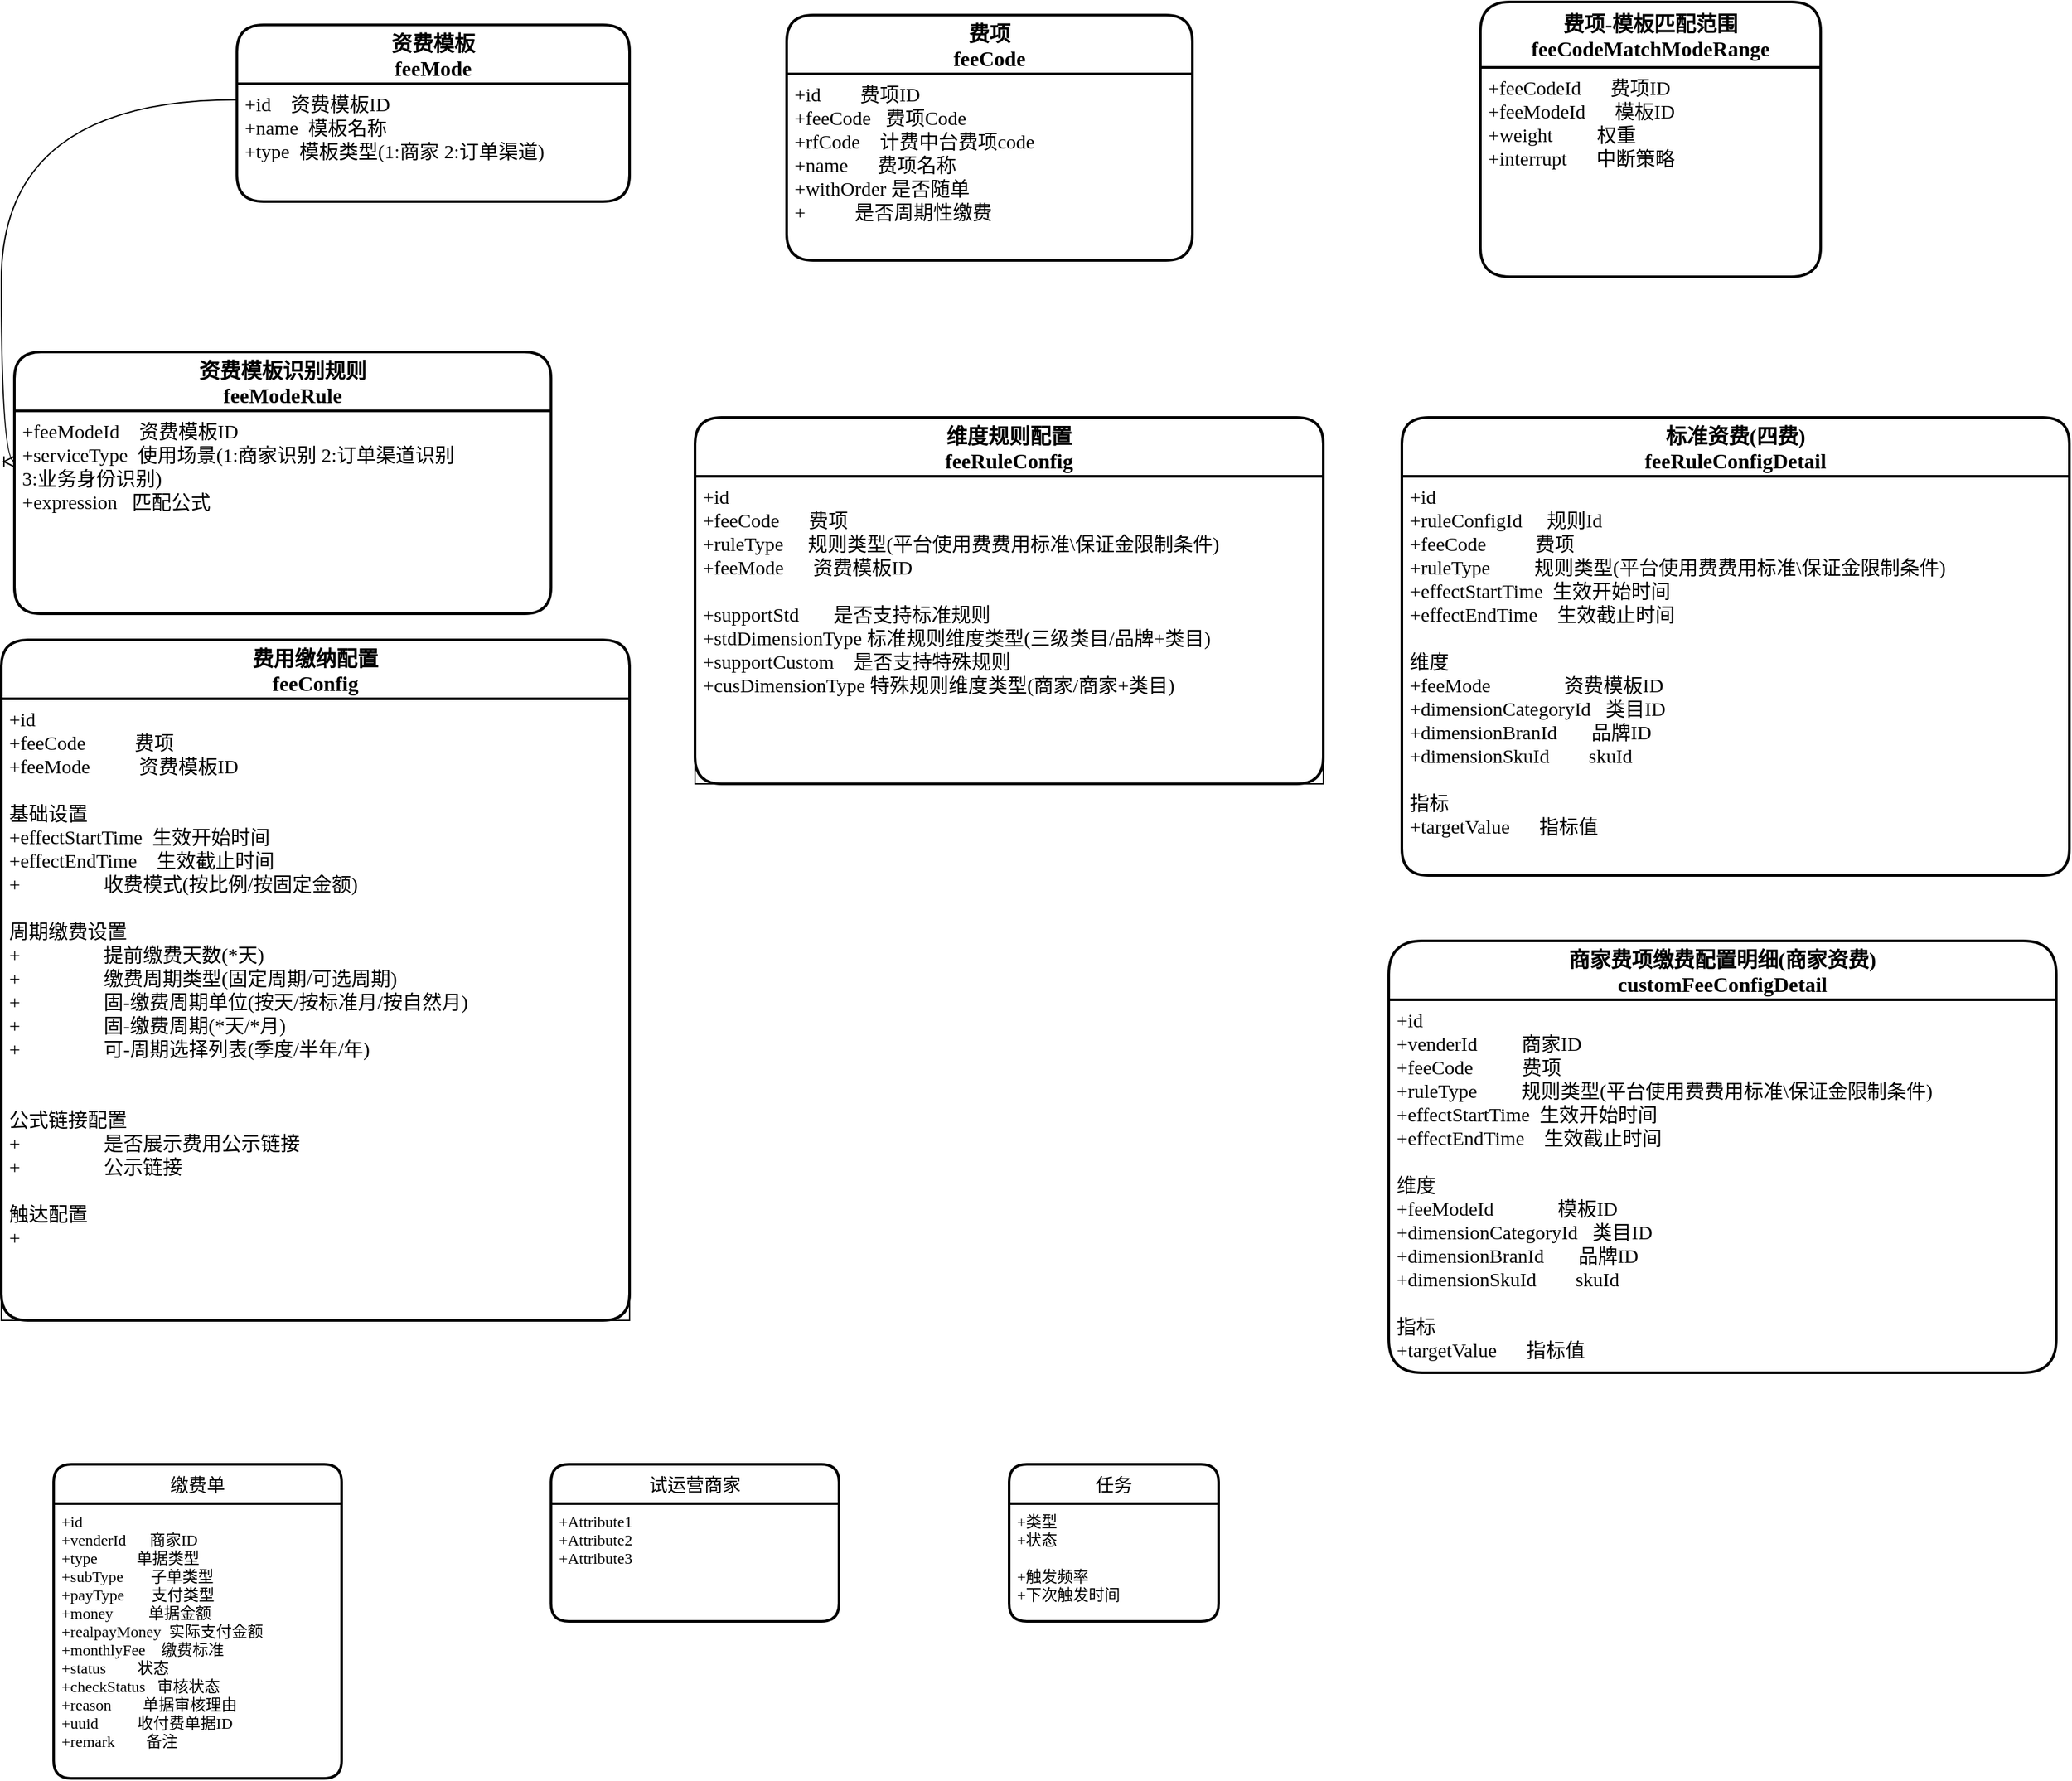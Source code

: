 <mxfile version="20.3.7" type="github">
  <diagram id="R2lEEEUBdFMjLlhIrx00" name="Page-1">
    <mxGraphModel dx="1655" dy="967" grid="1" gridSize="10" guides="1" tooltips="1" connect="1" arrows="1" fold="1" page="1" pageScale="1" pageWidth="850" pageHeight="1100" math="0" shadow="0" extFonts="Permanent Marker^https://fonts.googleapis.com/css?family=Permanent+Marker">
      <root>
        <mxCell id="0" />
        <mxCell id="1" parent="0" />
        <mxCell id="3CExHOjW3m0wOXi1z2jL-21" value="资费模板&#xa;feeMode" style="swimlane;childLayout=stackLayout;horizontal=1;startSize=45;horizontalStack=0;rounded=1;fontSize=16;fontStyle=1;strokeWidth=2;resizeParent=0;resizeLast=1;shadow=0;dashed=0;align=center;fontFamily=Menlo;" vertex="1" parent="1">
          <mxGeometry x="210" y="40" width="300" height="135" as="geometry" />
        </mxCell>
        <mxCell id="3CExHOjW3m0wOXi1z2jL-22" value="+id    资费模板ID&#xa;+name  模板名称&#xa;+type  模板类型(1:商家 2:订单渠道)" style="align=left;strokeColor=none;fillColor=none;spacingLeft=4;fontSize=15;verticalAlign=top;resizable=0;rotatable=0;part=1;fontFamily=Menlo;" vertex="1" parent="3CExHOjW3m0wOXi1z2jL-21">
          <mxGeometry y="45" width="300" height="90" as="geometry" />
        </mxCell>
        <mxCell id="3CExHOjW3m0wOXi1z2jL-25" value="资费模板识别规则&#xa;feeModeRule" style="swimlane;childLayout=stackLayout;horizontal=1;startSize=45;horizontalStack=0;rounded=1;fontSize=16;fontStyle=1;strokeWidth=2;resizeParent=0;resizeLast=1;shadow=0;dashed=0;align=center;fontFamily=Menlo;" vertex="1" parent="1">
          <mxGeometry x="40" y="290" width="410" height="200" as="geometry" />
        </mxCell>
        <mxCell id="3CExHOjW3m0wOXi1z2jL-26" value="+feeModeId    资费模板ID&#xa;+serviceType  使用场景(1:商家识别 2:订单渠道识别 &#xa;3:业务身份识别)&#xa;+expression   匹配公式" style="align=left;strokeColor=none;fillColor=none;spacingLeft=4;fontSize=15;verticalAlign=top;resizable=0;rotatable=0;part=1;fontFamily=Menlo;" vertex="1" parent="3CExHOjW3m0wOXi1z2jL-25">
          <mxGeometry y="45" width="410" height="155" as="geometry" />
        </mxCell>
        <mxCell id="3CExHOjW3m0wOXi1z2jL-27" value="" style="edgeStyle=orthogonalEdgeStyle;fontSize=12;html=1;endArrow=ERoneToMany;rounded=0;fontFamily=Menlo;exitX=0;exitY=0.136;exitDx=0;exitDy=0;exitPerimeter=0;entryX=0;entryY=0.25;entryDx=0;entryDy=0;curved=1;" edge="1" parent="1" source="3CExHOjW3m0wOXi1z2jL-22" target="3CExHOjW3m0wOXi1z2jL-26">
          <mxGeometry width="100" height="100" relative="1" as="geometry">
            <mxPoint x="90" y="360" as="sourcePoint" />
            <mxPoint x="190" y="260" as="targetPoint" />
          </mxGeometry>
        </mxCell>
        <mxCell id="3CExHOjW3m0wOXi1z2jL-28" value="费用缴纳配置&#xa;feeConfig" style="swimlane;childLayout=stackLayout;horizontal=1;startSize=45;horizontalStack=0;rounded=1;fontSize=16;fontStyle=1;strokeWidth=2;resizeParent=0;resizeLast=1;shadow=0;dashed=0;align=center;fontFamily=Menlo;strokeColor=#000000;" vertex="1" parent="1">
          <mxGeometry x="30" y="510" width="480" height="520" as="geometry" />
        </mxCell>
        <mxCell id="3CExHOjW3m0wOXi1z2jL-29" value="+id&#xa;+feeCode          费项&#xa;+feeMode          资费模板ID&#xa;&#xa;基础设置&#xa;+effectStartTime  生效开始时间&#xa;+effectEndTime    生效截止时间&#xa;+                 收费模式(按比例/按固定金额)&#xa;&#xa;周期缴费设置&#xa;+                 提前缴费天数(*天)&#xa;+                 缴费周期类型(固定周期/可选周期)&#xa;+                 固-缴费周期单位(按天/按标准月/按自然月)&#xa;+                 固-缴费周期(*天/*月)&#xa;+                 可-周期选择列表(季度/半年/年)&#xa;&#xa;&#xa;公式链接配置&#xa;+                 是否展示费用公示链接&#xa;+                 公示链接&#xa;&#xa;触达配置&#xa;+                 &#xa;&#xa;&#xa;" style="align=left;strokeColor=#000000;fillColor=none;spacingLeft=4;fontSize=15;verticalAlign=top;resizable=0;rotatable=0;part=1;fontFamily=Menlo;fontColor=#000000;" vertex="1" parent="3CExHOjW3m0wOXi1z2jL-28">
          <mxGeometry y="45" width="480" height="475" as="geometry" />
        </mxCell>
        <mxCell id="3CExHOjW3m0wOXi1z2jL-30" value="费项&#xa;feeCode" style="swimlane;childLayout=stackLayout;horizontal=1;startSize=45;horizontalStack=0;rounded=1;fontSize=16;fontStyle=1;strokeWidth=2;resizeParent=0;resizeLast=1;shadow=0;dashed=0;align=center;fontFamily=Menlo;" vertex="1" parent="1">
          <mxGeometry x="630" y="32.5" width="310" height="187.5" as="geometry" />
        </mxCell>
        <mxCell id="3CExHOjW3m0wOXi1z2jL-31" value="+id        费项ID&#xa;+feeCode   费项Code&#xa;+rfCode    计费中台费项code&#xa;+name      费项名称&#xa;+withOrder 是否随单&#xa;+          是否周期性缴费" style="align=left;strokeColor=none;fillColor=none;spacingLeft=4;fontSize=15;verticalAlign=top;resizable=0;rotatable=0;part=1;fontFamily=Menlo;" vertex="1" parent="3CExHOjW3m0wOXi1z2jL-30">
          <mxGeometry y="45" width="310" height="142.5" as="geometry" />
        </mxCell>
        <mxCell id="3CExHOjW3m0wOXi1z2jL-37" value="标准资费(四费)&#xa;feeRuleConfigDetail" style="swimlane;childLayout=stackLayout;horizontal=1;startSize=45;horizontalStack=0;rounded=1;fontSize=16;fontStyle=1;strokeWidth=2;resizeParent=0;resizeLast=1;shadow=0;dashed=0;align=center;fontFamily=Menlo;" vertex="1" parent="1">
          <mxGeometry x="1100" y="340" width="510" height="350" as="geometry" />
        </mxCell>
        <mxCell id="3CExHOjW3m0wOXi1z2jL-38" value="+id&#xa;+ruleConfigId     规则Id&#xa;+feeCode          费项&#xa;+ruleType         规则类型(平台使用费费用标准\保证金限制条件)&#xa;+effectStartTime  生效开始时间&#xa;+effectEndTime    生效截止时间&#xa;&#xa;维度&#xa;+feeMode               资费模板ID&#xa;+dimensionCategoryId   类目ID&#xa;+dimensionBranId       品牌ID&#xa;+dimensionSkuId        skuId&#xa;&#xa;指标&#xa;+targetValue      指标值" style="align=left;strokeColor=none;fillColor=none;spacingLeft=4;fontSize=15;verticalAlign=top;resizable=0;rotatable=0;part=1;fontFamily=Menlo;" vertex="1" parent="3CExHOjW3m0wOXi1z2jL-37">
          <mxGeometry y="45" width="510" height="305" as="geometry" />
        </mxCell>
        <mxCell id="3CExHOjW3m0wOXi1z2jL-39" value="商家费项缴费配置明细(商家资费)&#xa;customFeeConfigDetail" style="swimlane;childLayout=stackLayout;horizontal=1;startSize=45;horizontalStack=0;rounded=1;fontSize=16;fontStyle=1;strokeWidth=2;resizeParent=0;resizeLast=1;shadow=0;dashed=0;align=center;fontFamily=Menlo;arcSize=19;" vertex="1" parent="1">
          <mxGeometry x="1090" y="740" width="510" height="330" as="geometry" />
        </mxCell>
        <mxCell id="3CExHOjW3m0wOXi1z2jL-40" value="+id&#xa;+venderId         商家ID&#xa;+feeCode          费项&#xa;+ruleType         规则类型(平台使用费费用标准\保证金限制条件)&#xa;+effectStartTime  生效开始时间&#xa;+effectEndTime    生效截止时间&#xa;&#xa;维度&#xa;+feeModeId             模板ID&#xa;+dimensionCategoryId   类目ID&#xa;+dimensionBranId       品牌ID&#xa;+dimensionSkuId        skuId&#xa;&#xa;指标&#xa;+targetValue      指标值&#xa;" style="align=left;strokeColor=none;fillColor=none;spacingLeft=4;fontSize=15;verticalAlign=top;resizable=0;rotatable=0;part=1;fontFamily=Menlo;" vertex="1" parent="3CExHOjW3m0wOXi1z2jL-39">
          <mxGeometry y="45" width="510" height="285" as="geometry" />
        </mxCell>
        <mxCell id="3CExHOjW3m0wOXi1z2jL-41" value="费项-模板匹配范围&#xa;feeCodeMatchModeRange" style="swimlane;childLayout=stackLayout;horizontal=1;startSize=50;horizontalStack=0;rounded=1;fontSize=16;fontStyle=1;strokeWidth=2;resizeParent=0;resizeLast=1;shadow=0;dashed=0;align=center;strokeColor=#000000;fontFamily=Menlo;" vertex="1" parent="1">
          <mxGeometry x="1160" y="22.5" width="260" height="210" as="geometry" />
        </mxCell>
        <mxCell id="3CExHOjW3m0wOXi1z2jL-42" value="+feeCodeId      费项ID&#xa;+feeModeId      模板ID&#xa;+weight         权重&#xa;+interrupt      中断策略" style="align=left;strokeColor=none;fillColor=none;spacingLeft=4;fontSize=15;verticalAlign=top;resizable=0;rotatable=0;part=1;fontFamily=Menlo;" vertex="1" parent="3CExHOjW3m0wOXi1z2jL-41">
          <mxGeometry y="50" width="260" height="160" as="geometry" />
        </mxCell>
        <mxCell id="3CExHOjW3m0wOXi1z2jL-46" value="任务" style="swimlane;childLayout=stackLayout;horizontal=1;startSize=30;horizontalStack=0;rounded=1;fontSize=14;fontStyle=0;strokeWidth=2;resizeParent=0;resizeLast=1;shadow=0;dashed=0;align=center;strokeColor=#000000;fontFamily=Menlo;" vertex="1" parent="1">
          <mxGeometry x="800" y="1140" width="160" height="120" as="geometry" />
        </mxCell>
        <mxCell id="3CExHOjW3m0wOXi1z2jL-47" value="+类型&#xa;+状态&#xa;&#xa;+触发频率&#xa;+下次触发时间" style="align=left;strokeColor=none;fillColor=none;spacingLeft=4;fontSize=12;verticalAlign=top;resizable=0;rotatable=0;part=1;fontFamily=Menlo;" vertex="1" parent="3CExHOjW3m0wOXi1z2jL-46">
          <mxGeometry y="30" width="160" height="90" as="geometry" />
        </mxCell>
        <mxCell id="3CExHOjW3m0wOXi1z2jL-50" value="维度规则配置&#xa;feeRuleConfig" style="swimlane;childLayout=stackLayout;horizontal=1;startSize=45;horizontalStack=0;rounded=1;fontSize=16;fontStyle=1;strokeWidth=2;resizeParent=0;resizeLast=1;shadow=0;dashed=0;align=center;fontFamily=Menlo;strokeColor=#000000;" vertex="1" parent="1">
          <mxGeometry x="560" y="340" width="480" height="280" as="geometry" />
        </mxCell>
        <mxCell id="3CExHOjW3m0wOXi1z2jL-51" value="+id&#xa;+feeCode      费项&#xa;+ruleType     规则类型(平台使用费费用标准\保证金限制条件)&#xa;+feeMode      资费模板ID&#xa;&#xa;+supportStd       是否支持标准规则&#xa;+stdDimensionType 标准规则维度类型(三级类目/品牌+类目)&#xa;+supportCustom    是否支持特殊规则&#xa;+cusDimensionType 特殊规则维度类型(商家/商家+类目)&#xa;&#xa;&#xa;" style="align=left;strokeColor=#000000;fillColor=none;spacingLeft=4;fontSize=15;verticalAlign=top;resizable=0;rotatable=0;part=1;fontFamily=Menlo;fontColor=#000000;" vertex="1" parent="3CExHOjW3m0wOXi1z2jL-50">
          <mxGeometry y="45" width="480" height="235" as="geometry" />
        </mxCell>
        <mxCell id="3CExHOjW3m0wOXi1z2jL-52" value="缴费单" style="swimlane;childLayout=stackLayout;horizontal=1;startSize=30;horizontalStack=0;rounded=1;fontSize=14;fontStyle=0;strokeWidth=2;resizeParent=0;resizeLast=1;shadow=0;dashed=0;align=center;strokeColor=#000000;fontFamily=Menlo;" vertex="1" parent="1">
          <mxGeometry x="70" y="1140" width="220" height="240" as="geometry" />
        </mxCell>
        <mxCell id="3CExHOjW3m0wOXi1z2jL-53" value="+id    &#xa;+venderId      商家ID&#xa;+type          单据类型&#xa;+subType       子单类型&#xa;+payType       支付类型&#xa;+money         单据金额&#xa;+realpayMoney  实际支付金额&#xa;+monthlyFee    缴费标准&#xa;+status        状态&#xa;+checkStatus   审核状态&#xa;+reason        单据审核理由&#xa;+uuid          收付费单据ID&#xa;+remark        备注" style="align=left;strokeColor=none;fillColor=none;spacingLeft=4;fontSize=12;verticalAlign=top;resizable=0;rotatable=0;part=1;fontFamily=Menlo;" vertex="1" parent="3CExHOjW3m0wOXi1z2jL-52">
          <mxGeometry y="30" width="220" height="210" as="geometry" />
        </mxCell>
        <mxCell id="3CExHOjW3m0wOXi1z2jL-56" value="试运营商家" style="swimlane;childLayout=stackLayout;horizontal=1;startSize=30;horizontalStack=0;rounded=1;fontSize=14;fontStyle=0;strokeWidth=2;resizeParent=0;resizeLast=1;shadow=0;dashed=0;align=center;strokeColor=#000000;fontFamily=Menlo;" vertex="1" parent="1">
          <mxGeometry x="450" y="1140" width="220" height="120" as="geometry" />
        </mxCell>
        <mxCell id="3CExHOjW3m0wOXi1z2jL-57" value="+Attribute1&#xa;+Attribute2&#xa;+Attribute3" style="align=left;strokeColor=none;fillColor=none;spacingLeft=4;fontSize=12;verticalAlign=top;resizable=0;rotatable=0;part=1;fontFamily=Menlo;" vertex="1" parent="3CExHOjW3m0wOXi1z2jL-56">
          <mxGeometry y="30" width="220" height="90" as="geometry" />
        </mxCell>
      </root>
    </mxGraphModel>
  </diagram>
</mxfile>

